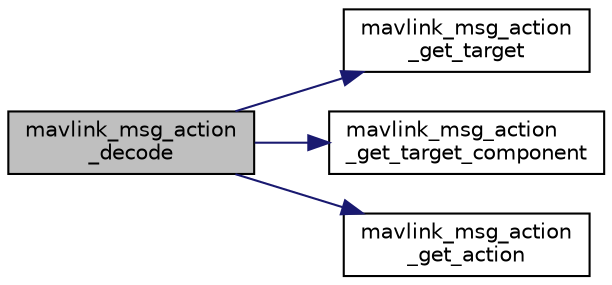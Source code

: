 digraph "mavlink_msg_action_decode"
{
 // INTERACTIVE_SVG=YES
  edge [fontname="Helvetica",fontsize="10",labelfontname="Helvetica",labelfontsize="10"];
  node [fontname="Helvetica",fontsize="10",shape=record];
  rankdir="LR";
  Node1 [label="mavlink_msg_action\l_decode",height=0.2,width=0.4,color="black", fillcolor="grey75", style="filled" fontcolor="black"];
  Node1 -> Node2 [color="midnightblue",fontsize="10",style="solid",fontname="Helvetica"];
  Node2 [label="mavlink_msg_action\l_get_target",height=0.2,width=0.4,color="black", fillcolor="white", style="filled",URL="$mavlink__msg__action_8h.html#afc6ccd98d1affdb6d94ef5d9f89b5177",tooltip="Send a action message. "];
  Node1 -> Node3 [color="midnightblue",fontsize="10",style="solid",fontname="Helvetica"];
  Node3 [label="mavlink_msg_action\l_get_target_component",height=0.2,width=0.4,color="black", fillcolor="white", style="filled",URL="$mavlink__msg__action_8h.html#a3ba84e99f0b65ed845e7576beb0e675a",tooltip="Get field target_component from action message. "];
  Node1 -> Node4 [color="midnightblue",fontsize="10",style="solid",fontname="Helvetica"];
  Node4 [label="mavlink_msg_action\l_get_action",height=0.2,width=0.4,color="black", fillcolor="white", style="filled",URL="$mavlink__msg__action_8h.html#acbc80c4e17246a813b2d1f93b4ee85d3",tooltip="Get field action from action message. "];
}
